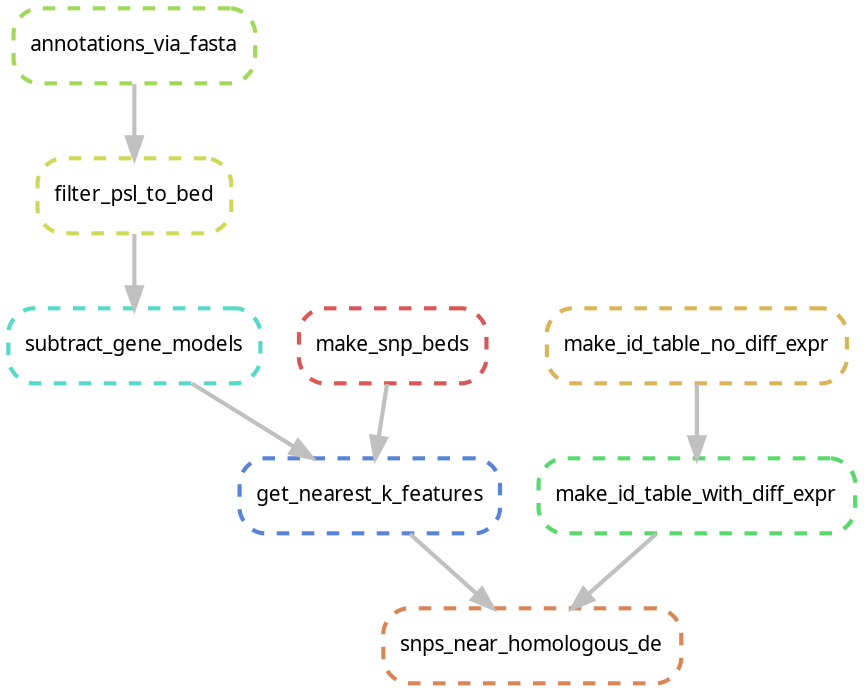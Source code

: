 digraph snakemake_dag {
    graph[bgcolor=white, margin=0];
    node[shape=box, style=rounded, fontname=sans,                 fontsize=10, penwidth=2];
    edge[penwidth=2, color=grey];
	0[label = "annotations_via_fasta", color = "0.24 0.6 0.85", style="rounded,dashed"];
	1[label = "make_id_table_no_diff_expr", color = "0.12 0.6 0.85", style="rounded,dashed"];
	2[label = "get_nearest_k_features", color = "0.61 0.6 0.85", style="rounded,dashed"];
	3[label = "snps_near_homologous_de", color = "0.06 0.6 0.85", style="rounded,dashed"];
	/*4[label = "save_run_config", color = "0.55 0.6 0.85", style="rounded,dashed"];*/
	5[label = "make_id_table_with_diff_expr", color = "0.36 0.6 0.85", style="rounded,dashed"];
	6[label = "make_snp_beds", color = "0.00 0.6 0.85", style="rounded,dashed"];
	/*7[label = "sort_bed_files", color = "0.30 0.6 0.85", style="rounded,dashed"];*/
	8[label = "subtract_gene_models", color = "0.48 0.6 0.85", style="rounded,dashed"];
	9[label = "filter_psl_to_bed", color = "0.18 0.6 0.85", style="rounded,dashed"];
	/*10[label = "all", color = "0.42 0.6 0.85", style="rounded,dashed"];*/
	6 -> 2
	8 -> 2
	2 -> 3
	5 -> 3
	1 -> 5
	/*6 -> 7
	8 -> 7*/
	9 -> 8
	0 -> 9
	/*0 -> 10
	1 -> 10
	2 -> 10
	3 -> 10
	4 -> 10
	5 -> 10
	6 -> 10
	8 -> 10
	7 -> 10
	9 -> 10*/
}
